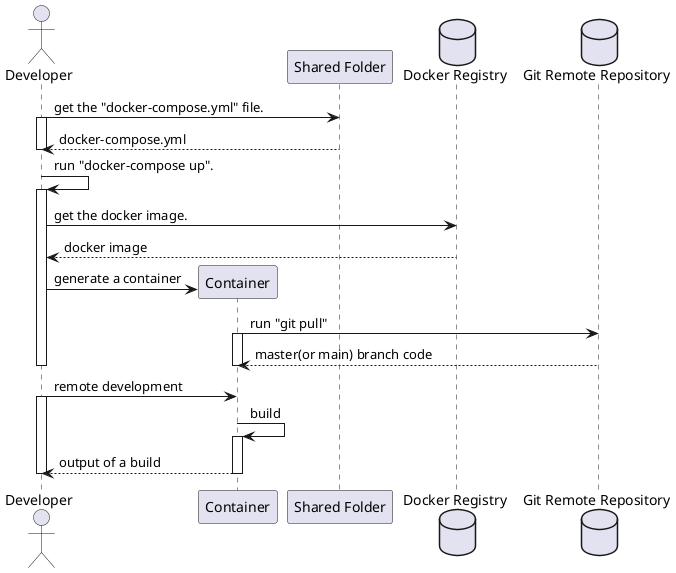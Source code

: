 @startuml work-flow

actor Developer as developer
participant Container as container
participant "Shared Folder" as folder
database "Docker Registry" as docker_registry
database "Git Remote Repository" as git

developer -> folder : get the "docker-compose.yml" file.
activate developer
folder --> developer : docker-compose.yml
deactivate developer
developer -> developer : run "docker-compose up".
activate developer
developer -> docker_registry : get the docker image.
docker_registry --> developer : docker image
developer -> container ** : generate a container
    container -> git : run "git pull"
    activate container
    git --> container : master(or main) branch code
    deactivate container
deactivate developer

developer -> container : remote development
activate developer
container -> container : build
activate container
container --> developer : output of a build
deactivate container
deactivate developer

@enduml

